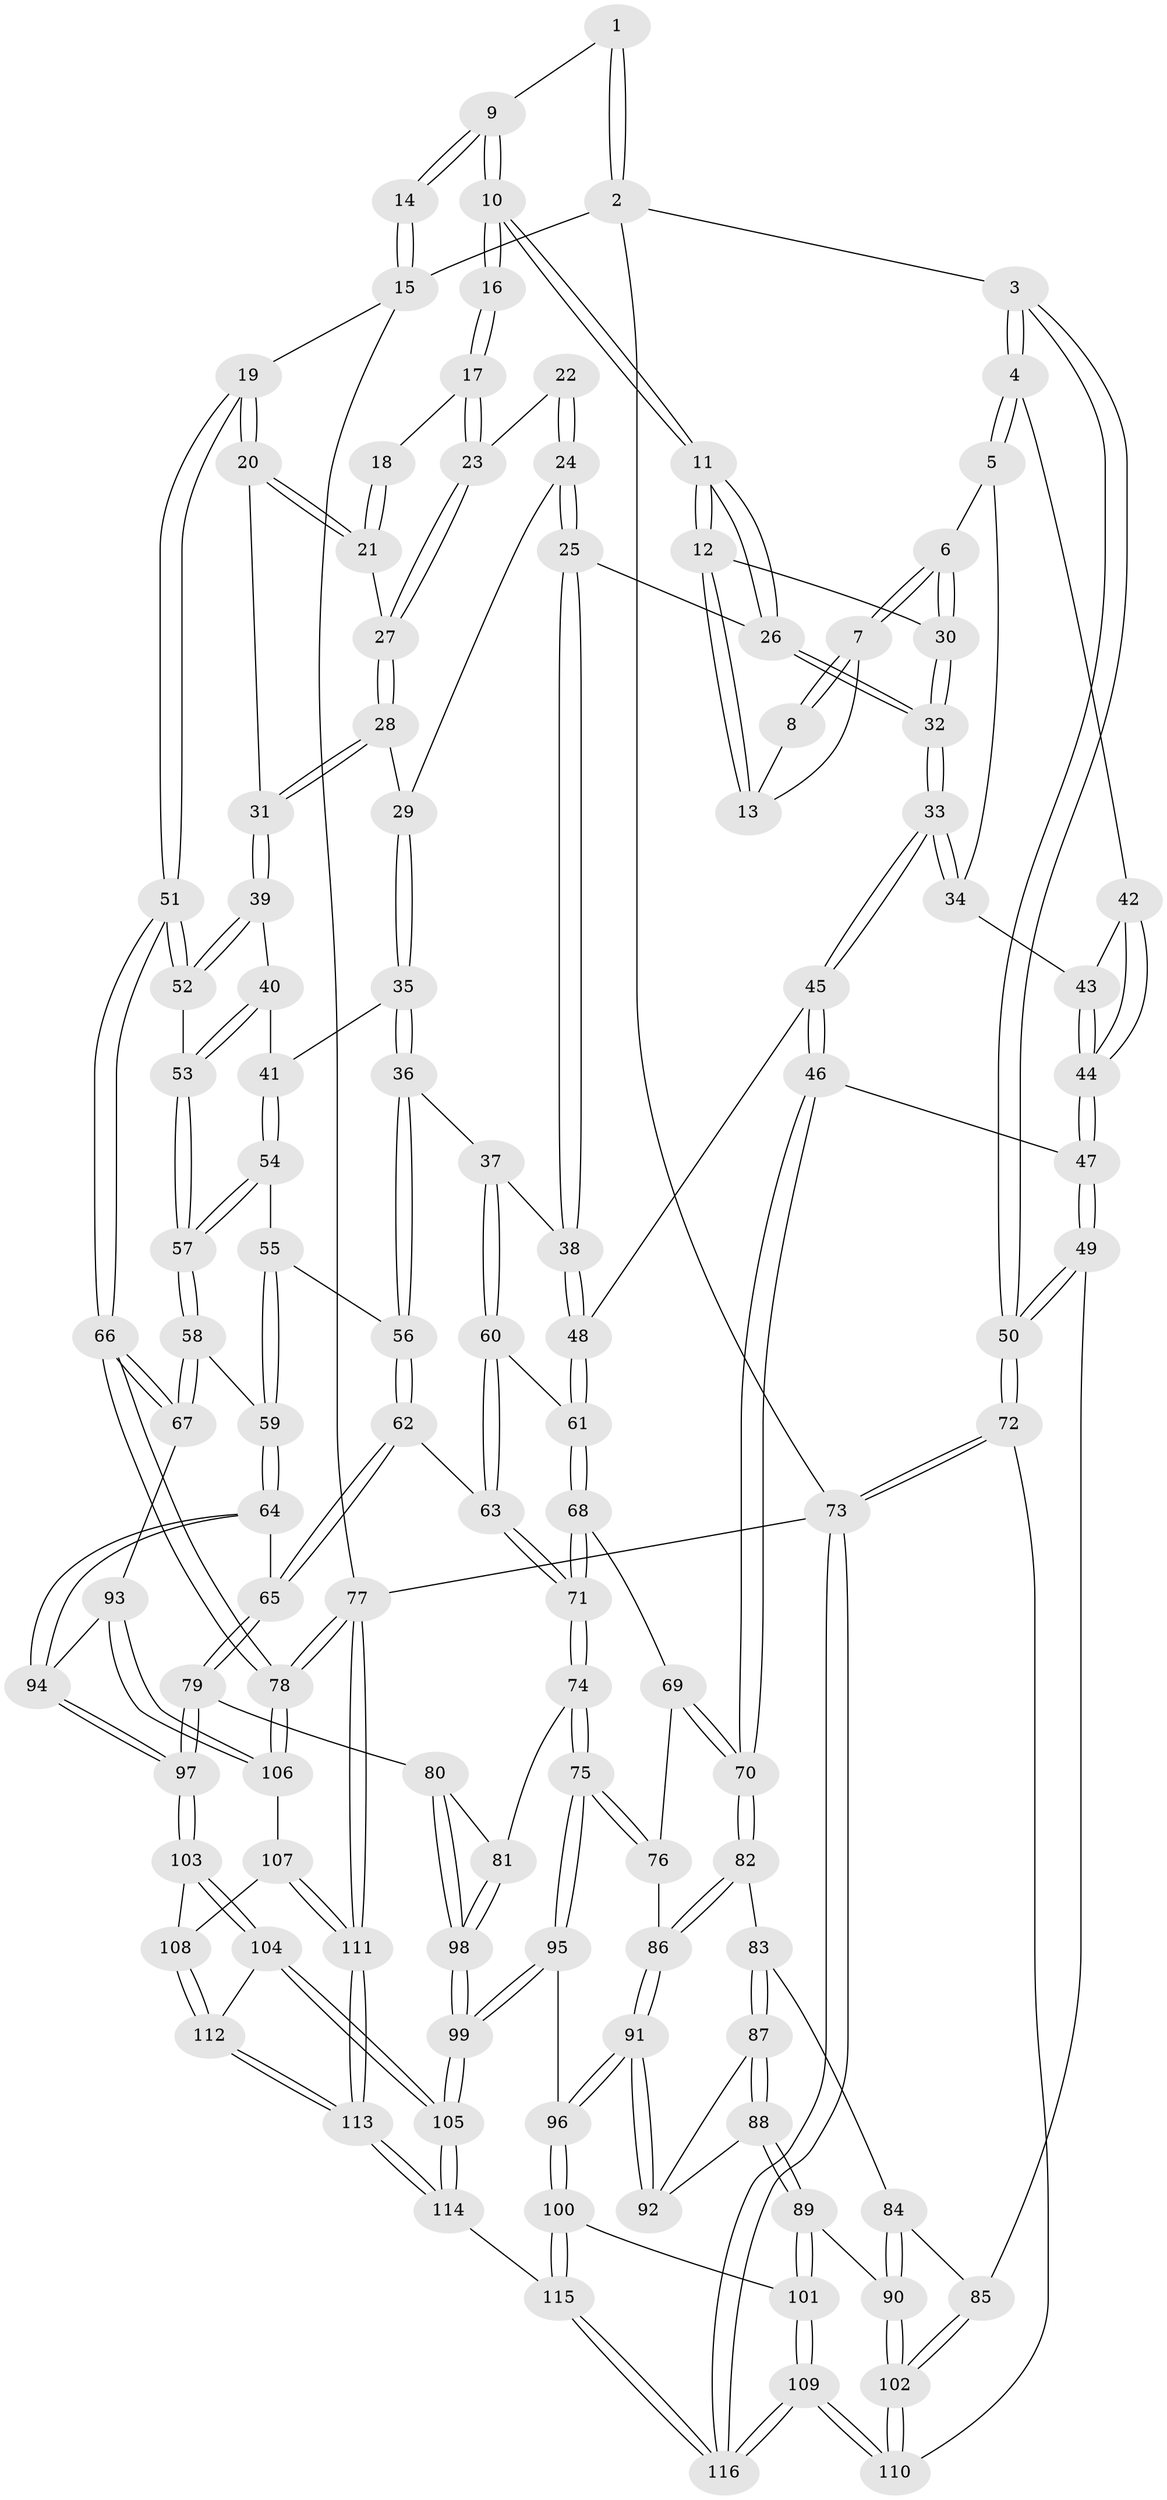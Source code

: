 // Generated by graph-tools (version 1.1) at 2025/27/03/15/25 16:27:56]
// undirected, 116 vertices, 287 edges
graph export_dot {
graph [start="1"]
  node [color=gray90,style=filled];
  1 [pos="+0.30254423992677343+0"];
  2 [pos="+0+0"];
  3 [pos="+0+0"];
  4 [pos="+0+0"];
  5 [pos="+0.19336318691583324+0.12189811433492212"];
  6 [pos="+0.2256900619826435+0.12115234049501993"];
  7 [pos="+0.25183211750313156+0.09715757891016703"];
  8 [pos="+0.2880521660791367+0.01523824441445442"];
  9 [pos="+0.5294532041851547+0"];
  10 [pos="+0.5339401651405481+0"];
  11 [pos="+0.4912885611343654+0.08766047877076014"];
  12 [pos="+0.45018453049362334+0.09201775094265383"];
  13 [pos="+0.3819352429434609+0.08134937391599674"];
  14 [pos="+1+0"];
  15 [pos="+1+0"];
  16 [pos="+0.611858298034233+0"];
  17 [pos="+0.7481458767751255+0.07023465785021252"];
  18 [pos="+0.9211189192951842+0"];
  19 [pos="+1+0.09801853694563248"];
  20 [pos="+0.919274695737711+0.2305423443585512"];
  21 [pos="+0.8713462240158272+0.09206394500115513"];
  22 [pos="+0.6768490481772149+0.10672002172685333"];
  23 [pos="+0.749027680525733+0.07990152688637181"];
  24 [pos="+0.6408314821751016+0.18034283568994294"];
  25 [pos="+0.5422911371436159+0.1909225291318057"];
  26 [pos="+0.511377715983227+0.16325332690648234"];
  27 [pos="+0.7646176195705465+0.11892901196708919"];
  28 [pos="+0.7631021686252613+0.13019832682431778"];
  29 [pos="+0.7143333563418984+0.193727183439679"];
  30 [pos="+0.289046105618577+0.17418966783082326"];
  31 [pos="+0.9123927624208303+0.23653388868815597"];
  32 [pos="+0.3356209717256436+0.30375658944787903"];
  33 [pos="+0.32970156627529756+0.31769603416359743"];
  34 [pos="+0.1857936611384701+0.24636068196711716"];
  35 [pos="+0.7788023835348931+0.30891510170800296"];
  36 [pos="+0.5996035714787955+0.3564987279984935"];
  37 [pos="+0.5908641567774273+0.3525904777530188"];
  38 [pos="+0.5811867329407638+0.3382768576277573"];
  39 [pos="+0.8939377371279719+0.263825610635967"];
  40 [pos="+0.8450463768089012+0.3092965128506106"];
  41 [pos="+0.8221264886380846+0.3249336454798081"];
  42 [pos="+0+0.05606183676572561"];
  43 [pos="+0.15806375948434376+0.26477753003700827"];
  44 [pos="+0.10643164376670686+0.344805037133955"];
  45 [pos="+0.32871220734468076+0.36095048139766645"];
  46 [pos="+0.1478131075761445+0.4957531814166822"];
  47 [pos="+0.09941404998017665+0.4915795711502335"];
  48 [pos="+0.3410243801474849+0.3687223572071282"];
  49 [pos="+0+0.5790548251917597"];
  50 [pos="+0+0.5790480982587461"];
  51 [pos="+1+0.42820474465960756"];
  52 [pos="+1+0.40985094174818093"];
  53 [pos="+0.9920513364572493+0.4213115656565914"];
  54 [pos="+0.8225135067327588+0.3483151914531707"];
  55 [pos="+0.7024856088551718+0.4303441820292467"];
  56 [pos="+0.6193125533376407+0.3952445044274031"];
  57 [pos="+0.8456103661111838+0.5194518608076514"];
  58 [pos="+0.8360245180990833+0.5693100043563916"];
  59 [pos="+0.79638542361668+0.5812620884552585"];
  60 [pos="+0.48888842280884837+0.4760998414966951"];
  61 [pos="+0.43827734976926497+0.48337826040470916"];
  62 [pos="+0.6511574391546753+0.5588632139992494"];
  63 [pos="+0.5912057889339243+0.5694431102793147"];
  64 [pos="+0.7584973636230382+0.5983157607358544"];
  65 [pos="+0.7531626739946159+0.600015677163057"];
  66 [pos="+1+0.6128022282100026"];
  67 [pos="+0.8727303712296506+0.5922859250969544"];
  68 [pos="+0.4218564060184814+0.5265238405498162"];
  69 [pos="+0.40001387251344034+0.5651157335895158"];
  70 [pos="+0.2448936988415778+0.5881162068766269"];
  71 [pos="+0.551820065555199+0.6120614103728083"];
  72 [pos="+0+0.8369191691505966"];
  73 [pos="+0+1"];
  74 [pos="+0.5128732291375167+0.671584162275133"];
  75 [pos="+0.500352654344306+0.6742754114745161"];
  76 [pos="+0.43796495737862595+0.6408461500438226"];
  77 [pos="+1+1"];
  78 [pos="+1+0.8430093847392695"];
  79 [pos="+0.6778293121431076+0.7473353863451561"];
  80 [pos="+0.6480682802598694+0.7630330615462134"];
  81 [pos="+0.514619867420881+0.6730174197160184"];
  82 [pos="+0.2497282265818457+0.6079498492597819"];
  83 [pos="+0.2462535120553315+0.6331770323069019"];
  84 [pos="+0.19007882889587494+0.6970342612151089"];
  85 [pos="+0.062322228302361705+0.7501043185447008"];
  86 [pos="+0.3619448896065607+0.6957765974107292"];
  87 [pos="+0.25052452426952326+0.6739139124912177"];
  88 [pos="+0.2047488401312256+0.7932848788081892"];
  89 [pos="+0.18250350657600406+0.8102546375653714"];
  90 [pos="+0.1817498886046344+0.8100395397758167"];
  91 [pos="+0.3612064248726662+0.7882219774014314"];
  92 [pos="+0.30926845983907936+0.7699211159995236"];
  93 [pos="+0.9084981962579872+0.78111423218046"];
  94 [pos="+0.8244429588875632+0.8124327369869478"];
  95 [pos="+0.41490960415611855+0.8450443849862299"];
  96 [pos="+0.4028919127268207+0.8441140598534195"];
  97 [pos="+0.7890743404805799+0.8381278995475608"];
  98 [pos="+0.5605558913071769+0.9245700709567699"];
  99 [pos="+0.5570070878801789+0.9320466694432541"];
  100 [pos="+0.3530158262124932+0.8816788753128454"];
  101 [pos="+0.2443920376494077+0.9068649750552343"];
  102 [pos="+0.10556227019821486+0.7987718272045424"];
  103 [pos="+0.7869709463063637+0.8672183996134081"];
  104 [pos="+0.7788231286216808+0.888307117410857"];
  105 [pos="+0.634757284810649+1"];
  106 [pos="+0.9764635693304884+0.8300545265083564"];
  107 [pos="+0.9431464311192923+0.8719458837198872"];
  108 [pos="+0.9118075637619004+0.9016374626970236"];
  109 [pos="+0.13780484132650336+1"];
  110 [pos="+0.07618086778101134+0.9106882947157972"];
  111 [pos="+1+1"];
  112 [pos="+0.8942453539157024+0.9442896261386835"];
  113 [pos="+0.8482116518895595+1"];
  114 [pos="+0.6392561810249854+1"];
  115 [pos="+0.345837686346276+1"];
  116 [pos="+0.10717125199551593+1"];
  1 -- 2;
  1 -- 2;
  1 -- 9;
  2 -- 3;
  2 -- 15;
  2 -- 73;
  3 -- 4;
  3 -- 4;
  3 -- 50;
  3 -- 50;
  4 -- 5;
  4 -- 5;
  4 -- 42;
  5 -- 6;
  5 -- 34;
  6 -- 7;
  6 -- 7;
  6 -- 30;
  6 -- 30;
  7 -- 8;
  7 -- 8;
  7 -- 13;
  8 -- 13;
  9 -- 10;
  9 -- 10;
  9 -- 14;
  9 -- 14;
  10 -- 11;
  10 -- 11;
  10 -- 16;
  10 -- 16;
  11 -- 12;
  11 -- 12;
  11 -- 26;
  11 -- 26;
  12 -- 13;
  12 -- 13;
  12 -- 30;
  14 -- 15;
  14 -- 15;
  15 -- 19;
  15 -- 77;
  16 -- 17;
  16 -- 17;
  17 -- 18;
  17 -- 23;
  17 -- 23;
  18 -- 21;
  18 -- 21;
  19 -- 20;
  19 -- 20;
  19 -- 51;
  19 -- 51;
  20 -- 21;
  20 -- 21;
  20 -- 31;
  21 -- 27;
  22 -- 23;
  22 -- 24;
  22 -- 24;
  23 -- 27;
  23 -- 27;
  24 -- 25;
  24 -- 25;
  24 -- 29;
  25 -- 26;
  25 -- 38;
  25 -- 38;
  26 -- 32;
  26 -- 32;
  27 -- 28;
  27 -- 28;
  28 -- 29;
  28 -- 31;
  28 -- 31;
  29 -- 35;
  29 -- 35;
  30 -- 32;
  30 -- 32;
  31 -- 39;
  31 -- 39;
  32 -- 33;
  32 -- 33;
  33 -- 34;
  33 -- 34;
  33 -- 45;
  33 -- 45;
  34 -- 43;
  35 -- 36;
  35 -- 36;
  35 -- 41;
  36 -- 37;
  36 -- 56;
  36 -- 56;
  37 -- 38;
  37 -- 60;
  37 -- 60;
  38 -- 48;
  38 -- 48;
  39 -- 40;
  39 -- 52;
  39 -- 52;
  40 -- 41;
  40 -- 53;
  40 -- 53;
  41 -- 54;
  41 -- 54;
  42 -- 43;
  42 -- 44;
  42 -- 44;
  43 -- 44;
  43 -- 44;
  44 -- 47;
  44 -- 47;
  45 -- 46;
  45 -- 46;
  45 -- 48;
  46 -- 47;
  46 -- 70;
  46 -- 70;
  47 -- 49;
  47 -- 49;
  48 -- 61;
  48 -- 61;
  49 -- 50;
  49 -- 50;
  49 -- 85;
  50 -- 72;
  50 -- 72;
  51 -- 52;
  51 -- 52;
  51 -- 66;
  51 -- 66;
  52 -- 53;
  53 -- 57;
  53 -- 57;
  54 -- 55;
  54 -- 57;
  54 -- 57;
  55 -- 56;
  55 -- 59;
  55 -- 59;
  56 -- 62;
  56 -- 62;
  57 -- 58;
  57 -- 58;
  58 -- 59;
  58 -- 67;
  58 -- 67;
  59 -- 64;
  59 -- 64;
  60 -- 61;
  60 -- 63;
  60 -- 63;
  61 -- 68;
  61 -- 68;
  62 -- 63;
  62 -- 65;
  62 -- 65;
  63 -- 71;
  63 -- 71;
  64 -- 65;
  64 -- 94;
  64 -- 94;
  65 -- 79;
  65 -- 79;
  66 -- 67;
  66 -- 67;
  66 -- 78;
  66 -- 78;
  67 -- 93;
  68 -- 69;
  68 -- 71;
  68 -- 71;
  69 -- 70;
  69 -- 70;
  69 -- 76;
  70 -- 82;
  70 -- 82;
  71 -- 74;
  71 -- 74;
  72 -- 73;
  72 -- 73;
  72 -- 110;
  73 -- 116;
  73 -- 116;
  73 -- 77;
  74 -- 75;
  74 -- 75;
  74 -- 81;
  75 -- 76;
  75 -- 76;
  75 -- 95;
  75 -- 95;
  76 -- 86;
  77 -- 78;
  77 -- 78;
  77 -- 111;
  77 -- 111;
  78 -- 106;
  78 -- 106;
  79 -- 80;
  79 -- 97;
  79 -- 97;
  80 -- 81;
  80 -- 98;
  80 -- 98;
  81 -- 98;
  81 -- 98;
  82 -- 83;
  82 -- 86;
  82 -- 86;
  83 -- 84;
  83 -- 87;
  83 -- 87;
  84 -- 85;
  84 -- 90;
  84 -- 90;
  85 -- 102;
  85 -- 102;
  86 -- 91;
  86 -- 91;
  87 -- 88;
  87 -- 88;
  87 -- 92;
  88 -- 89;
  88 -- 89;
  88 -- 92;
  89 -- 90;
  89 -- 101;
  89 -- 101;
  90 -- 102;
  90 -- 102;
  91 -- 92;
  91 -- 92;
  91 -- 96;
  91 -- 96;
  93 -- 94;
  93 -- 106;
  93 -- 106;
  94 -- 97;
  94 -- 97;
  95 -- 96;
  95 -- 99;
  95 -- 99;
  96 -- 100;
  96 -- 100;
  97 -- 103;
  97 -- 103;
  98 -- 99;
  98 -- 99;
  99 -- 105;
  99 -- 105;
  100 -- 101;
  100 -- 115;
  100 -- 115;
  101 -- 109;
  101 -- 109;
  102 -- 110;
  102 -- 110;
  103 -- 104;
  103 -- 104;
  103 -- 108;
  104 -- 105;
  104 -- 105;
  104 -- 112;
  105 -- 114;
  105 -- 114;
  106 -- 107;
  107 -- 108;
  107 -- 111;
  107 -- 111;
  108 -- 112;
  108 -- 112;
  109 -- 110;
  109 -- 110;
  109 -- 116;
  109 -- 116;
  111 -- 113;
  111 -- 113;
  112 -- 113;
  112 -- 113;
  113 -- 114;
  113 -- 114;
  114 -- 115;
  115 -- 116;
  115 -- 116;
}
